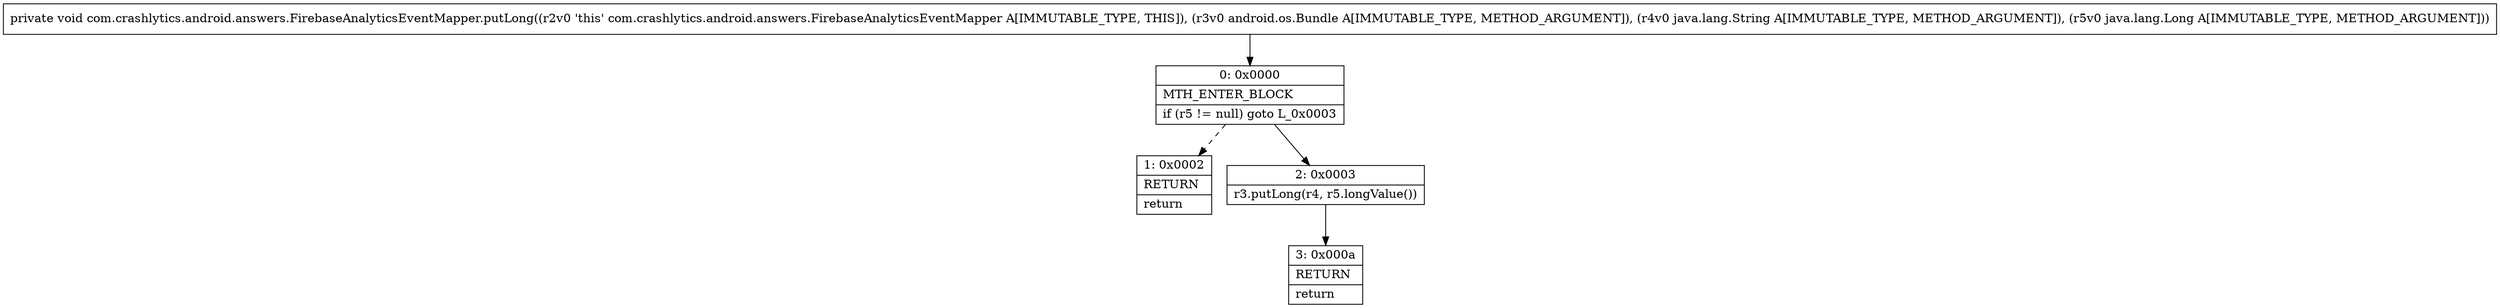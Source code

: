 digraph "CFG forcom.crashlytics.android.answers.FirebaseAnalyticsEventMapper.putLong(Landroid\/os\/Bundle;Ljava\/lang\/String;Ljava\/lang\/Long;)V" {
Node_0 [shape=record,label="{0\:\ 0x0000|MTH_ENTER_BLOCK\l|if (r5 != null) goto L_0x0003\l}"];
Node_1 [shape=record,label="{1\:\ 0x0002|RETURN\l|return\l}"];
Node_2 [shape=record,label="{2\:\ 0x0003|r3.putLong(r4, r5.longValue())\l}"];
Node_3 [shape=record,label="{3\:\ 0x000a|RETURN\l|return\l}"];
MethodNode[shape=record,label="{private void com.crashlytics.android.answers.FirebaseAnalyticsEventMapper.putLong((r2v0 'this' com.crashlytics.android.answers.FirebaseAnalyticsEventMapper A[IMMUTABLE_TYPE, THIS]), (r3v0 android.os.Bundle A[IMMUTABLE_TYPE, METHOD_ARGUMENT]), (r4v0 java.lang.String A[IMMUTABLE_TYPE, METHOD_ARGUMENT]), (r5v0 java.lang.Long A[IMMUTABLE_TYPE, METHOD_ARGUMENT])) }"];
MethodNode -> Node_0;
Node_0 -> Node_1[style=dashed];
Node_0 -> Node_2;
Node_2 -> Node_3;
}


